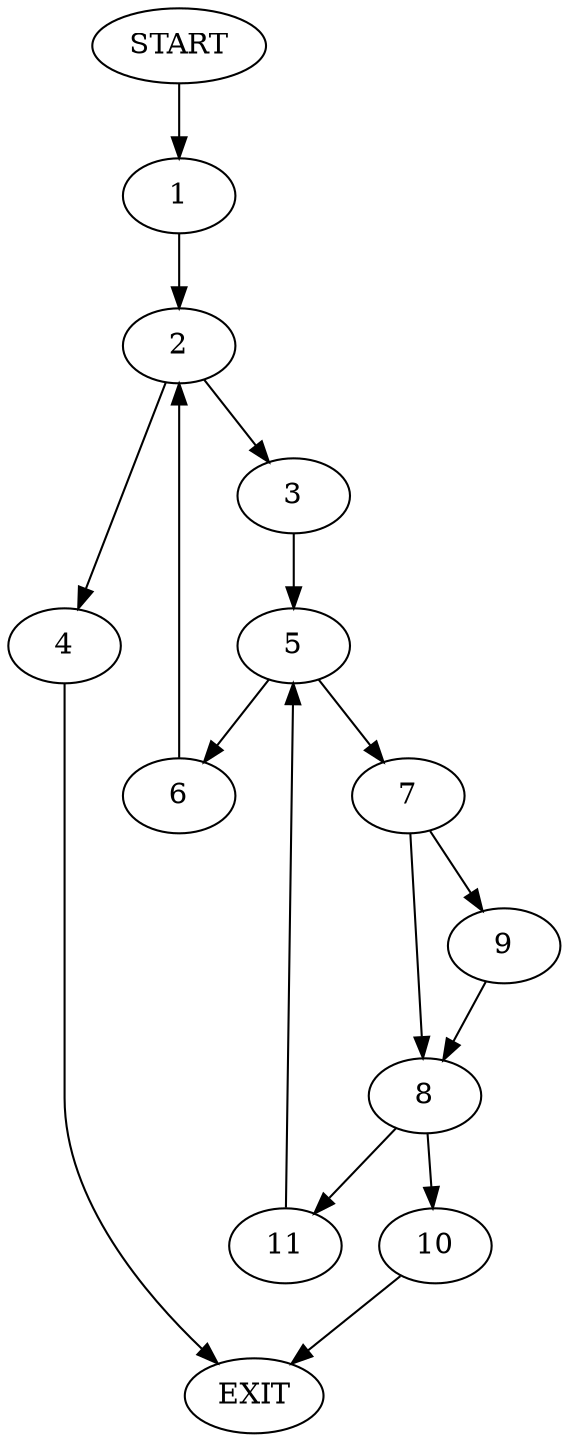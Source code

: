 digraph {
0 [label="START"]
12 [label="EXIT"]
0 -> 1
1 -> 2
2 -> 3
2 -> 4
4 -> 12
3 -> 5
5 -> 6
5 -> 7
7 -> 8
7 -> 9
6 -> 2
8 -> 10
8 -> 11
9 -> 8
11 -> 5
10 -> 12
}
